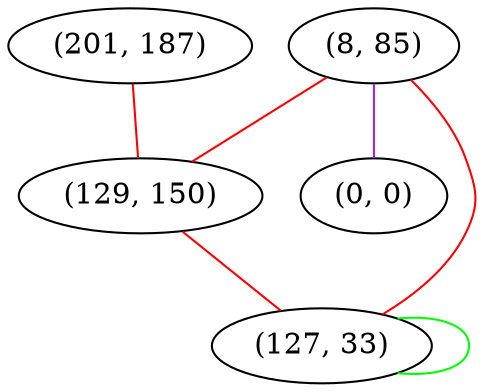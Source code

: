 graph "" {
"(8, 85)";
"(201, 187)";
"(129, 150)";
"(0, 0)";
"(127, 33)";
"(8, 85)" -- "(0, 0)"  [color=purple, key=0, weight=4];
"(8, 85)" -- "(129, 150)"  [color=red, key=0, weight=1];
"(8, 85)" -- "(127, 33)"  [color=red, key=0, weight=1];
"(201, 187)" -- "(129, 150)"  [color=red, key=0, weight=1];
"(129, 150)" -- "(127, 33)"  [color=red, key=0, weight=1];
"(127, 33)" -- "(127, 33)"  [color=green, key=0, weight=2];
}
